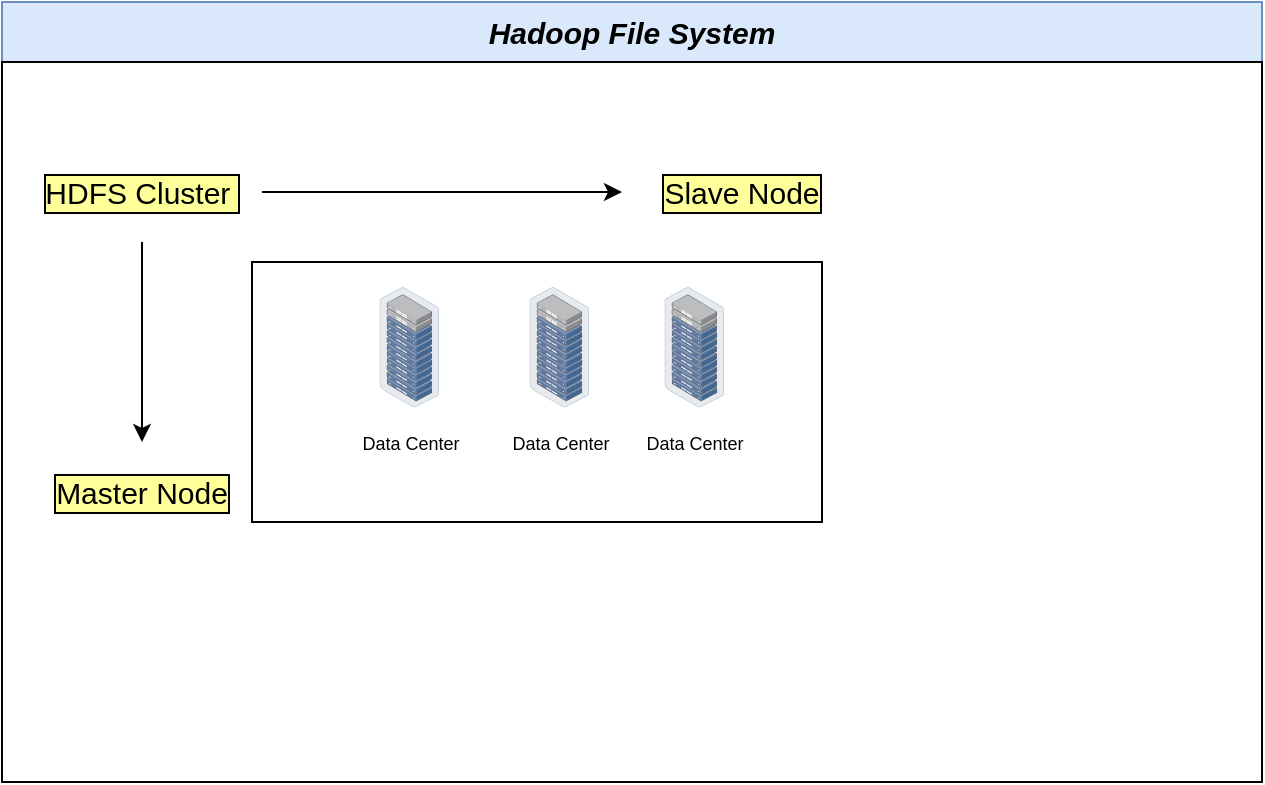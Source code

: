 <mxfile version="20.2.2" type="github">
  <diagram id="l7_K_nKnjWlxzMIl-Vjb" name="Page-1">
    <mxGraphModel dx="1038" dy="547" grid="1" gridSize="10" guides="1" tooltips="1" connect="1" arrows="1" fold="1" page="1" pageScale="1" pageWidth="850" pageHeight="1100" math="0" shadow="0">
      <root>
        <mxCell id="0" />
        <mxCell id="1" parent="0" />
        <mxCell id="UVAYdv0MmzfgJ1ZcaGCZ-8" value="HDFS Cluster&amp;nbsp;" style="text;html=1;strokeColor=none;fillColor=none;align=center;verticalAlign=middle;whiteSpace=wrap;rounded=0;fontSize=15;fontColor=#000000;labelBackgroundColor=#FFFF99;labelBorderColor=default;spacing=2;" vertex="1" parent="1">
          <mxGeometry x="330" y="150" width="120" height="50" as="geometry" />
        </mxCell>
        <mxCell id="UVAYdv0MmzfgJ1ZcaGCZ-10" value="Master Node" style="text;html=1;strokeColor=none;fillColor=none;align=center;verticalAlign=middle;whiteSpace=wrap;rounded=0;fontSize=15;fontColor=#000000;labelBackgroundColor=#FFFF99;labelBorderColor=default;spacing=2;" vertex="1" parent="1">
          <mxGeometry x="330" y="300" width="120" height="50" as="geometry" />
        </mxCell>
        <mxCell id="UVAYdv0MmzfgJ1ZcaGCZ-14" value="" style="group" vertex="1" connectable="0" parent="1">
          <mxGeometry x="445" y="210" width="285" height="130" as="geometry" />
        </mxCell>
        <mxCell id="UVAYdv0MmzfgJ1ZcaGCZ-7" value="" style="rounded=0;whiteSpace=wrap;html=1;fontSize=9;fontColor=#000000;" vertex="1" parent="UVAYdv0MmzfgJ1ZcaGCZ-14">
          <mxGeometry width="285" height="130" as="geometry" />
        </mxCell>
        <mxCell id="UVAYdv0MmzfgJ1ZcaGCZ-4" value="&lt;span style=&quot;color: rgb(0, 0, 0); font-size: 9px;&quot;&gt;Data Center&lt;/span&gt;" style="points=[];aspect=fixed;html=1;align=center;shadow=0;dashed=0;image;image=img/lib/allied_telesis/storage/Datacenter_Server_Rack_ToR.svg;fontSize=15;fontColor=#7EA6E0;" vertex="1" parent="UVAYdv0MmzfgJ1ZcaGCZ-14">
          <mxGeometry x="206.25" y="12.381" width="29.775" height="60.357" as="geometry" />
        </mxCell>
        <mxCell id="UVAYdv0MmzfgJ1ZcaGCZ-5" value="&lt;span style=&quot;color: rgb(0, 0, 0); font-size: 9px;&quot;&gt;Data Center&lt;/span&gt;" style="points=[];aspect=fixed;html=1;align=center;shadow=0;dashed=0;image;image=img/lib/allied_telesis/storage/Datacenter_Server_Rack_ToR.svg;fontSize=15;fontColor=#7EA6E0;" vertex="1" parent="UVAYdv0MmzfgJ1ZcaGCZ-14">
          <mxGeometry x="138.75" y="12.381" width="29.775" height="60.357" as="geometry" />
        </mxCell>
        <mxCell id="UVAYdv0MmzfgJ1ZcaGCZ-6" value="&lt;font color=&quot;#000000&quot; style=&quot;font-size: 9px;&quot;&gt;Data Center&lt;/font&gt;" style="points=[];aspect=fixed;html=1;align=center;shadow=0;dashed=0;image;image=img/lib/allied_telesis/storage/Datacenter_Server_Rack_ToR.svg;fontSize=15;fontColor=#7EA6E0;" vertex="1" parent="UVAYdv0MmzfgJ1ZcaGCZ-14">
          <mxGeometry x="63.75" y="12.381" width="29.775" height="60.357" as="geometry" />
        </mxCell>
        <mxCell id="UVAYdv0MmzfgJ1ZcaGCZ-13" value="" style="edgeStyle=orthogonalEdgeStyle;rounded=0;orthogonalLoop=1;jettySize=auto;html=1;fontSize=15;fontColor=#000000;" edge="1" parent="1" source="UVAYdv0MmzfgJ1ZcaGCZ-8" target="UVAYdv0MmzfgJ1ZcaGCZ-12">
          <mxGeometry relative="1" as="geometry" />
        </mxCell>
        <mxCell id="UVAYdv0MmzfgJ1ZcaGCZ-28" value="" style="group;labelBackgroundColor=none;fillColor=#dae8fc;strokeColor=#6c8ebf;" vertex="1" connectable="0" parent="1">
          <mxGeometry x="320" y="80" width="630" height="390" as="geometry" />
        </mxCell>
        <mxCell id="UVAYdv0MmzfgJ1ZcaGCZ-15" value="&lt;span style=&quot;font-style: italic; font-weight: 700;&quot;&gt;Hadoop File System&lt;/span&gt;" style="rounded=0;whiteSpace=wrap;html=1;labelBackgroundColor=none;labelBorderColor=none;fontSize=15;fillColor=#dae8fc;strokeColor=#6c8ebf;fontColor=#000000;" vertex="1" parent="UVAYdv0MmzfgJ1ZcaGCZ-28">
          <mxGeometry width="630" height="30" as="geometry" />
        </mxCell>
        <mxCell id="UVAYdv0MmzfgJ1ZcaGCZ-27" value="" style="group" vertex="1" connectable="0" parent="UVAYdv0MmzfgJ1ZcaGCZ-28">
          <mxGeometry y="30" width="630" height="360" as="geometry" />
        </mxCell>
        <mxCell id="UVAYdv0MmzfgJ1ZcaGCZ-1" value="" style="rounded=0;whiteSpace=wrap;html=1;" vertex="1" parent="UVAYdv0MmzfgJ1ZcaGCZ-27">
          <mxGeometry width="630" height="360" as="geometry" />
        </mxCell>
        <mxCell id="UVAYdv0MmzfgJ1ZcaGCZ-11" value="" style="edgeStyle=orthogonalEdgeStyle;rounded=0;orthogonalLoop=1;jettySize=auto;html=1;fontSize=15;fontColor=#000000;" edge="1" parent="UVAYdv0MmzfgJ1ZcaGCZ-27" source="UVAYdv0MmzfgJ1ZcaGCZ-8" target="UVAYdv0MmzfgJ1ZcaGCZ-10">
          <mxGeometry relative="1" as="geometry" />
        </mxCell>
        <mxCell id="UVAYdv0MmzfgJ1ZcaGCZ-12" value="Slave Node" style="text;html=1;strokeColor=none;fillColor=none;align=center;verticalAlign=middle;whiteSpace=wrap;rounded=0;fontSize=15;fontColor=#000000;labelBackgroundColor=#FFFF99;labelBorderColor=default;spacing=2;" vertex="1" parent="UVAYdv0MmzfgJ1ZcaGCZ-27">
          <mxGeometry x="310" y="40" width="120" height="50" as="geometry" />
        </mxCell>
        <mxCell id="UVAYdv0MmzfgJ1ZcaGCZ-20" value="" style="group" vertex="1" connectable="0" parent="UVAYdv0MmzfgJ1ZcaGCZ-27">
          <mxGeometry x="125" y="100" width="285" height="130" as="geometry" />
        </mxCell>
        <mxCell id="UVAYdv0MmzfgJ1ZcaGCZ-21" value="" style="rounded=0;whiteSpace=wrap;html=1;fontSize=9;fontColor=#000000;" vertex="1" parent="UVAYdv0MmzfgJ1ZcaGCZ-20">
          <mxGeometry width="285" height="130" as="geometry" />
        </mxCell>
        <mxCell id="UVAYdv0MmzfgJ1ZcaGCZ-22" value="&lt;span style=&quot;color: rgb(0, 0, 0); font-size: 9px;&quot;&gt;Data Center&lt;/span&gt;" style="points=[];aspect=fixed;html=1;align=center;shadow=0;dashed=0;image;image=img/lib/allied_telesis/storage/Datacenter_Server_Rack_ToR.svg;fontSize=15;fontColor=#7EA6E0;" vertex="1" parent="UVAYdv0MmzfgJ1ZcaGCZ-20">
          <mxGeometry x="206.25" y="12.381" width="29.775" height="60.357" as="geometry" />
        </mxCell>
        <mxCell id="UVAYdv0MmzfgJ1ZcaGCZ-23" value="&lt;span style=&quot;color: rgb(0, 0, 0); font-size: 9px;&quot;&gt;Data Center&lt;/span&gt;" style="points=[];aspect=fixed;html=1;align=center;shadow=0;dashed=0;image;image=img/lib/allied_telesis/storage/Datacenter_Server_Rack_ToR.svg;fontSize=15;fontColor=#7EA6E0;" vertex="1" parent="UVAYdv0MmzfgJ1ZcaGCZ-20">
          <mxGeometry x="138.75" y="12.381" width="29.775" height="60.357" as="geometry" />
        </mxCell>
        <mxCell id="UVAYdv0MmzfgJ1ZcaGCZ-24" value="&lt;font color=&quot;#000000&quot; style=&quot;font-size: 9px;&quot;&gt;Data Center&lt;/font&gt;" style="points=[];aspect=fixed;html=1;align=center;shadow=0;dashed=0;image;image=img/lib/allied_telesis/storage/Datacenter_Server_Rack_ToR.svg;fontSize=15;fontColor=#7EA6E0;" vertex="1" parent="UVAYdv0MmzfgJ1ZcaGCZ-20">
          <mxGeometry x="63.75" y="12.381" width="29.775" height="60.357" as="geometry" />
        </mxCell>
        <mxCell id="UVAYdv0MmzfgJ1ZcaGCZ-25" value="Master Node" style="text;html=1;strokeColor=none;fillColor=none;align=center;verticalAlign=middle;whiteSpace=wrap;rounded=0;fontSize=15;fontColor=#000000;labelBackgroundColor=#FFFF99;labelBorderColor=default;spacing=2;" vertex="1" parent="UVAYdv0MmzfgJ1ZcaGCZ-27">
          <mxGeometry x="10" y="190" width="120" height="50" as="geometry" />
        </mxCell>
        <mxCell id="UVAYdv0MmzfgJ1ZcaGCZ-29" style="edgeStyle=orthogonalEdgeStyle;rounded=0;orthogonalLoop=1;jettySize=auto;html=1;fontSize=15;fontColor=#000000;" edge="1" parent="UVAYdv0MmzfgJ1ZcaGCZ-27" source="UVAYdv0MmzfgJ1ZcaGCZ-26" target="UVAYdv0MmzfgJ1ZcaGCZ-12">
          <mxGeometry relative="1" as="geometry" />
        </mxCell>
        <mxCell id="UVAYdv0MmzfgJ1ZcaGCZ-26" value="HDFS Cluster&amp;nbsp;" style="text;html=1;strokeColor=none;fillColor=none;align=center;verticalAlign=middle;whiteSpace=wrap;rounded=0;fontSize=15;fontColor=#000000;labelBackgroundColor=#FFFF99;labelBorderColor=default;spacing=2;" vertex="1" parent="UVAYdv0MmzfgJ1ZcaGCZ-27">
          <mxGeometry x="10" y="40" width="120" height="50" as="geometry" />
        </mxCell>
      </root>
    </mxGraphModel>
  </diagram>
</mxfile>

